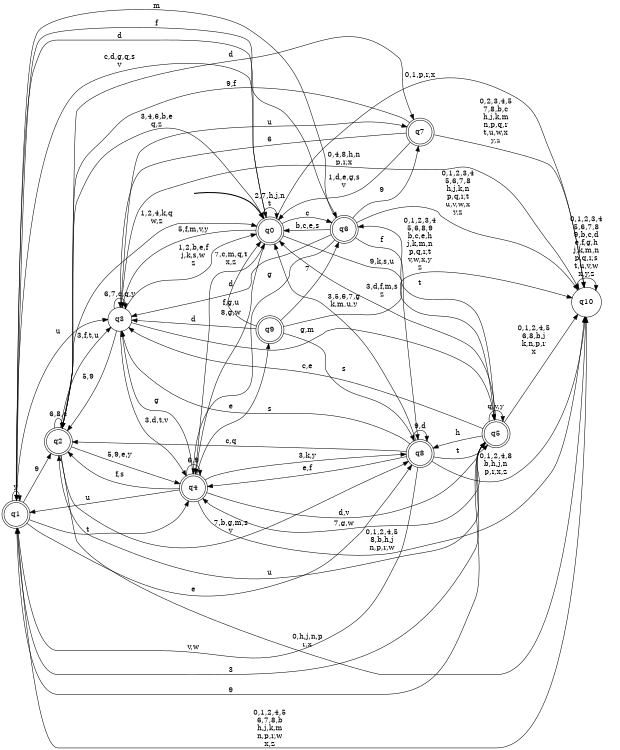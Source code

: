 digraph BlueStar {
__start0 [style = invis, shape = none, label = "", width = 0, height = 0];

rankdir=LR;
size="8,5";

s0 [style="rounded,filled", color="black", fillcolor="white" shape="doublecircle", label="q0"];
s1 [style="rounded,filled", color="black", fillcolor="white" shape="doublecircle", label="q1"];
s2 [style="rounded,filled", color="black", fillcolor="white" shape="doublecircle", label="q2"];
s3 [style="filled", color="black", fillcolor="white" shape="circle", label="q3"];
s4 [style="rounded,filled", color="black", fillcolor="white" shape="doublecircle", label="q4"];
s5 [style="rounded,filled", color="black", fillcolor="white" shape="doublecircle", label="q5"];
s6 [style="rounded,filled", color="black", fillcolor="white" shape="doublecircle", label="q6"];
s7 [style="rounded,filled", color="black", fillcolor="white" shape="doublecircle", label="q7"];
s8 [style="rounded,filled", color="black", fillcolor="white" shape="doublecircle", label="q8"];
s9 [style="rounded,filled", color="black", fillcolor="white" shape="doublecircle", label="q9"];
s10 [style="filled", color="black", fillcolor="white" shape="circle", label="q10"];
subgraph cluster_main { 
	graph [pad=".75", ranksep="0.15", nodesep="0.15"];
	 style=invis; 
	__start0 -> s0 [penwidth=2];
}
s0 -> s0 [label="2,7,h,j,n\nt"];
s0 -> s1 [label="d"];
s0 -> s2 [label="3,4,6,b,e\nq,z"];
s0 -> s3 [label="5,f,m,v,y"];
s0 -> s4 [label="8,g,w"];
s0 -> s5 [label="9,k,s,u"];
s0 -> s6 [label="c"];
s0 -> s10 [label="0,1,p,r,x"];
s1 -> s0 [label="c,d,g,q,s\nv"];
s1 -> s1 [label="y"];
s1 -> s2 [label="9"];
s1 -> s3 [label="u"];
s1 -> s4 [label="t"];
s1 -> s5 [label="3"];
s1 -> s6 [label="f"];
s1 -> s8 [label="e"];
s1 -> s10 [label="0,1,2,4,5\n6,7,8,b\nh,j,k,m\nn,p,r,w\nx,z"];
s2 -> s0 [label="1,2,4,k,q\nw,z"];
s2 -> s2 [label="6,8,c"];
s2 -> s3 [label="3,f,t,u"];
s2 -> s4 [label="5,9,e,y"];
s2 -> s7 [label="d"];
s2 -> s8 [label="7,b,g,m,s\nv"];
s2 -> s10 [label="0,h,j,n,p\nr,x"];
s3 -> s0 [label="1,2,b,e,f\nj,k,s,w\nz"];
s3 -> s2 [label="5,9"];
s3 -> s3 [label="6,7,c,q,y"];
s3 -> s4 [label="3,d,t,v"];
s3 -> s5 [label="g,m"];
s3 -> s7 [label="u"];
s3 -> s10 [label="0,4,8,h,n\np,r,x"];
s4 -> s0 [label="7,c,m,q,t\nx,z"];
s4 -> s1 [label="u"];
s4 -> s2 [label="f,s"];
s4 -> s3 [label="g"];
s4 -> s4 [label="6,9"];
s4 -> s5 [label="d,v"];
s4 -> s8 [label="3,k,y"];
s4 -> s9 [label="e"];
s4 -> s10 [label="0,1,2,4,5\n8,b,h,j\nn,p,r,w"];
s5 -> s0 [label="3,d,f,m,s\nz"];
s5 -> s1 [label="9"];
s5 -> s2 [label="u"];
s5 -> s3 [label="c,e"];
s5 -> s4 [label="7,g,w"];
s5 -> s5 [label="q,v,y"];
s5 -> s6 [label="t"];
s5 -> s8 [label="h"];
s5 -> s10 [label="0,1,2,4,5\n6,8,b,j\nk,n,p,r\nx"];
s6 -> s0 [label="b,c,e,s"];
s6 -> s1 [label="m"];
s6 -> s3 [label="d"];
s6 -> s4 [label="g"];
s6 -> s7 [label="9"];
s6 -> s8 [label="f"];
s6 -> s10 [label="0,1,2,3,4\n5,6,7,8\nh,j,k,n\np,q,r,t\nu,v,w,x\ny,z"];
s7 -> s0 [label="1,d,e,g,s\nv"];
s7 -> s2 [label="9,f"];
s7 -> s3 [label="6"];
s7 -> s10 [label="0,2,3,4,5\n7,8,b,c\nh,j,k,m\nn,p,q,r\nt,u,w,x\ny,z"];
s8 -> s0 [label="3,5,6,7,g\nk,m,u,y"];
s8 -> s1 [label="v,w"];
s8 -> s2 [label="c,q"];
s8 -> s3 [label="s"];
s8 -> s4 [label="e,f"];
s8 -> s5 [label="t"];
s8 -> s8 [label="9,d"];
s8 -> s10 [label="0,1,2,4,8\nb,h,j,n\np,r,x,z"];
s9 -> s0 [label="f,g,u"];
s9 -> s3 [label="d"];
s9 -> s6 [label="7"];
s9 -> s8 [label="s"];
s9 -> s10 [label="0,1,2,3,4\n5,6,8,9\nb,c,e,h\nj,k,m,n\np,q,r,t\nv,w,x,y\nz"];
s10 -> s10 [label="0,1,2,3,4\n5,6,7,8\n9,b,c,d\ne,f,g,h\nj,k,m,n\np,q,r,s\nt,u,v,w\nx,y,z"];

}